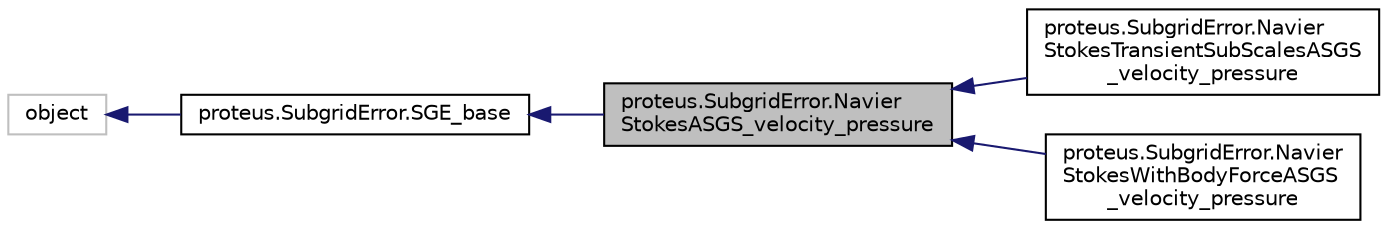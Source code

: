 digraph "proteus.SubgridError.NavierStokesASGS_velocity_pressure"
{
 // LATEX_PDF_SIZE
  edge [fontname="Helvetica",fontsize="10",labelfontname="Helvetica",labelfontsize="10"];
  node [fontname="Helvetica",fontsize="10",shape=record];
  rankdir="LR";
  Node1 [label="proteus.SubgridError.Navier\lStokesASGS_velocity_pressure",height=0.2,width=0.4,color="black", fillcolor="grey75", style="filled", fontcolor="black",tooltip=" "];
  Node2 -> Node1 [dir="back",color="midnightblue",fontsize="10",style="solid",fontname="Helvetica"];
  Node2 [label="proteus.SubgridError.SGE_base",height=0.2,width=0.4,color="black", fillcolor="white", style="filled",URL="$classproteus_1_1SubgridError_1_1SGE__base.html",tooltip=" "];
  Node3 -> Node2 [dir="back",color="midnightblue",fontsize="10",style="solid",fontname="Helvetica"];
  Node3 [label="object",height=0.2,width=0.4,color="grey75", fillcolor="white", style="filled",tooltip=" "];
  Node1 -> Node4 [dir="back",color="midnightblue",fontsize="10",style="solid",fontname="Helvetica"];
  Node4 [label="proteus.SubgridError.Navier\lStokesTransientSubScalesASGS\l_velocity_pressure",height=0.2,width=0.4,color="black", fillcolor="white", style="filled",URL="$classproteus_1_1SubgridError_1_1NavierStokesTransientSubScalesASGS__velocity__pressure.html",tooltip=" "];
  Node1 -> Node5 [dir="back",color="midnightblue",fontsize="10",style="solid",fontname="Helvetica"];
  Node5 [label="proteus.SubgridError.Navier\lStokesWithBodyForceASGS\l_velocity_pressure",height=0.2,width=0.4,color="black", fillcolor="white", style="filled",URL="$classproteus_1_1SubgridError_1_1NavierStokesWithBodyForceASGS__velocity__pressure.html",tooltip=" "];
}
